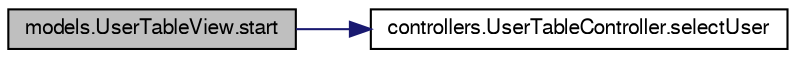 digraph "models.UserTableView.start"
{
  bgcolor="transparent";
  edge [fontname="FreeSans",fontsize="10",labelfontname="FreeSans",labelfontsize="10"];
  node [fontname="FreeSans",fontsize="10",shape=record];
  rankdir="LR";
  Node1 [label="models.UserTableView.start",height=0.2,width=0.4,color="black", fillcolor="grey75", style="filled", fontcolor="black"];
  Node1 -> Node2 [color="midnightblue",fontsize="10",style="solid",fontname="FreeSans"];
  Node2 [label="controllers.UserTableController.selectUser",height=0.2,width=0.4,color="black",URL="$classcontrollers_1_1UserTableController.html#a86bb6db512fb64fa9117f2f01a0c51fa"];
}
